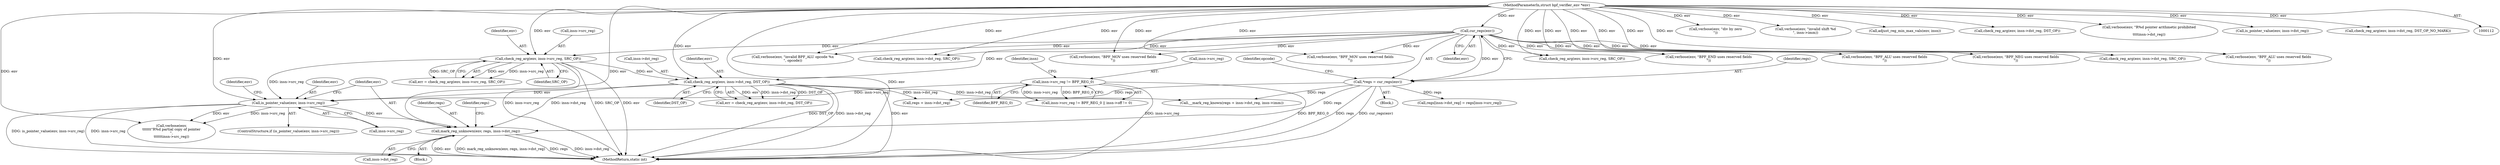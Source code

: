 digraph "0_linux_95a762e2c8c942780948091f8f2a4f32fce1ac6f@pointer" {
"1000393" [label="(Call,mark_reg_unknown(env, regs, insn->dst_reg))"];
"1000378" [label="(Call,is_pointer_value(env, insn->src_reg))"];
"1000329" [label="(Call,check_reg_arg(env, insn->dst_reg, DST_OP))"];
"1000296" [label="(Call,check_reg_arg(env, insn->src_reg, SRC_OP))"];
"1000119" [label="(Call,cur_regs(env))"];
"1000113" [label="(MethodParameterIn,struct bpf_verifier_env *env)"];
"1000310" [label="(Call,insn->src_reg != BPF_REG_0)"];
"1000117" [label="(Call,*regs = cur_regs(env))"];
"1000552" [label="(Call,verbose(env, \"div by zero\n\"))"];
"1000603" [label="(Call,verbose(env, \"invalid shift %d\n\", insn->imm))"];
"1000395" [label="(Identifier,regs)"];
"1000625" [label="(Call,adjust_reg_min_max_vals(env, insn))"];
"1000117" [label="(Call,*regs = cur_regs(env))"];
"1000294" [label="(Call,err = check_reg_arg(env, insn->src_reg, SRC_OP))"];
"1000321" [label="(Call,verbose(env, \"BPF_MOV uses reserved fields\n\"))"];
"1000251" [label="(Call,check_reg_arg(env, insn->dst_reg, DST_OP))"];
"1000309" [label="(Call,insn->src_reg != BPF_REG_0 || insn->off != 0)"];
"1000329" [label="(Call,check_reg_arg(env, insn->dst_reg, DST_OP))"];
"1000434" [label="(Call,__mark_reg_known(regs + insn->dst_reg, insn->imm))"];
"1000330" [label="(Identifier,env)"];
"1000301" [label="(Identifier,SRC_OP)"];
"1000435" [label="(Call,regs + insn->dst_reg)"];
"1000377" [label="(ControlStructure,if (is_pointer_value(env, insn->src_reg)))"];
"1000396" [label="(Call,insn->dst_reg)"];
"1000394" [label="(Identifier,env)"];
"1000240" [label="(Call,verbose(env, \"R%d pointer arithmetic prohibited\n\",\n\t\t\t\tinsn->dst_reg))"];
"1000113" [label="(MethodParameterIn,struct bpf_verifier_env *env)"];
"1000380" [label="(Call,insn->src_reg)"];
"1000449" [label="(Call,verbose(env, \"invalid BPF_ALU opcode %x\n\", opcode))"];
"1000385" [label="(Identifier,env)"];
"1000288" [label="(Call,verbose(env, \"BPF_MOV uses reserved fields\n\"))"];
"1000115" [label="(Block,)"];
"1000379" [label="(Identifier,env)"];
"1000331" [label="(Call,insn->dst_reg)"];
"1000169" [label="(Call,verbose(env, \"BPF_NEG uses reserved fields\n\"))"];
"1000311" [label="(Call,insn->src_reg)"];
"1000118" [label="(Identifier,regs)"];
"1000310" [label="(Call,insn->src_reg != BPF_REG_0)"];
"1000334" [label="(Identifier,DST_OP)"];
"1000119" [label="(Call,cur_regs(env))"];
"1000120" [label="(Identifier,env)"];
"1000376" [label="(Block,)"];
"1000479" [label="(Call,verbose(env, \"BPF_ALU uses reserved fields\n\"))"];
"1000314" [label="(Identifier,BPF_REG_0)"];
"1000296" [label="(Call,check_reg_arg(env, insn->src_reg, SRC_OP))"];
"1000487" [label="(Call,check_reg_arg(env, insn->src_reg, SRC_OP))"];
"1000215" [label="(Call,verbose(env, \"BPF_END uses reserved fields\n\"))"];
"1000223" [label="(Call,check_reg_arg(env, insn->dst_reg, SRC_OP))"];
"1000378" [label="(Call,is_pointer_value(env, insn->src_reg))"];
"1000317" [label="(Identifier,insn)"];
"1000298" [label="(Call,insn->src_reg)"];
"1000630" [label="(MethodReturn,static int)"];
"1000393" [label="(Call,mark_reg_unknown(env, regs, insn->dst_reg))"];
"1000297" [label="(Identifier,env)"];
"1000402" [label="(Identifier,regs)"];
"1000355" [label="(Call,regs[insn->dst_reg] = regs[insn->src_reg])"];
"1000512" [label="(Call,verbose(env, \"BPF_ALU uses reserved fields\n\"))"];
"1000520" [label="(Call,check_reg_arg(env, insn->dst_reg, SRC_OP))"];
"1000234" [label="(Call,is_pointer_value(env, insn->dst_reg))"];
"1000384" [label="(Call,verbose(env,\n\t\t\t\t\t\t\"R%d partial copy of pointer\n\",\n\t\t\t\t\t\tinsn->src_reg))"];
"1000327" [label="(Call,err = check_reg_arg(env, insn->dst_reg, DST_OP))"];
"1000123" [label="(Identifier,opcode)"];
"1000614" [label="(Call,check_reg_arg(env, insn->dst_reg, DST_OP_NO_MARK))"];
"1000393" -> "1000376"  [label="AST: "];
"1000393" -> "1000396"  [label="CFG: "];
"1000394" -> "1000393"  [label="AST: "];
"1000395" -> "1000393"  [label="AST: "];
"1000396" -> "1000393"  [label="AST: "];
"1000402" -> "1000393"  [label="CFG: "];
"1000393" -> "1000630"  [label="DDG: insn->dst_reg"];
"1000393" -> "1000630"  [label="DDG: env"];
"1000393" -> "1000630"  [label="DDG: mark_reg_unknown(env, regs, insn->dst_reg)"];
"1000393" -> "1000630"  [label="DDG: regs"];
"1000378" -> "1000393"  [label="DDG: env"];
"1000113" -> "1000393"  [label="DDG: env"];
"1000117" -> "1000393"  [label="DDG: regs"];
"1000329" -> "1000393"  [label="DDG: insn->dst_reg"];
"1000378" -> "1000377"  [label="AST: "];
"1000378" -> "1000380"  [label="CFG: "];
"1000379" -> "1000378"  [label="AST: "];
"1000380" -> "1000378"  [label="AST: "];
"1000385" -> "1000378"  [label="CFG: "];
"1000394" -> "1000378"  [label="CFG: "];
"1000378" -> "1000630"  [label="DDG: insn->src_reg"];
"1000378" -> "1000630"  [label="DDG: is_pointer_value(env, insn->src_reg)"];
"1000329" -> "1000378"  [label="DDG: env"];
"1000113" -> "1000378"  [label="DDG: env"];
"1000296" -> "1000378"  [label="DDG: insn->src_reg"];
"1000310" -> "1000378"  [label="DDG: insn->src_reg"];
"1000378" -> "1000384"  [label="DDG: env"];
"1000378" -> "1000384"  [label="DDG: insn->src_reg"];
"1000329" -> "1000327"  [label="AST: "];
"1000329" -> "1000334"  [label="CFG: "];
"1000330" -> "1000329"  [label="AST: "];
"1000331" -> "1000329"  [label="AST: "];
"1000334" -> "1000329"  [label="AST: "];
"1000327" -> "1000329"  [label="CFG: "];
"1000329" -> "1000630"  [label="DDG: DST_OP"];
"1000329" -> "1000630"  [label="DDG: insn->dst_reg"];
"1000329" -> "1000630"  [label="DDG: env"];
"1000329" -> "1000327"  [label="DDG: env"];
"1000329" -> "1000327"  [label="DDG: insn->dst_reg"];
"1000329" -> "1000327"  [label="DDG: DST_OP"];
"1000296" -> "1000329"  [label="DDG: env"];
"1000119" -> "1000329"  [label="DDG: env"];
"1000113" -> "1000329"  [label="DDG: env"];
"1000329" -> "1000434"  [label="DDG: insn->dst_reg"];
"1000329" -> "1000435"  [label="DDG: insn->dst_reg"];
"1000296" -> "1000294"  [label="AST: "];
"1000296" -> "1000301"  [label="CFG: "];
"1000297" -> "1000296"  [label="AST: "];
"1000298" -> "1000296"  [label="AST: "];
"1000301" -> "1000296"  [label="AST: "];
"1000294" -> "1000296"  [label="CFG: "];
"1000296" -> "1000630"  [label="DDG: insn->src_reg"];
"1000296" -> "1000630"  [label="DDG: SRC_OP"];
"1000296" -> "1000630"  [label="DDG: env"];
"1000296" -> "1000294"  [label="DDG: env"];
"1000296" -> "1000294"  [label="DDG: insn->src_reg"];
"1000296" -> "1000294"  [label="DDG: SRC_OP"];
"1000119" -> "1000296"  [label="DDG: env"];
"1000113" -> "1000296"  [label="DDG: env"];
"1000119" -> "1000117"  [label="AST: "];
"1000119" -> "1000120"  [label="CFG: "];
"1000120" -> "1000119"  [label="AST: "];
"1000117" -> "1000119"  [label="CFG: "];
"1000119" -> "1000117"  [label="DDG: env"];
"1000113" -> "1000119"  [label="DDG: env"];
"1000119" -> "1000169"  [label="DDG: env"];
"1000119" -> "1000215"  [label="DDG: env"];
"1000119" -> "1000223"  [label="DDG: env"];
"1000119" -> "1000288"  [label="DDG: env"];
"1000119" -> "1000321"  [label="DDG: env"];
"1000119" -> "1000449"  [label="DDG: env"];
"1000119" -> "1000479"  [label="DDG: env"];
"1000119" -> "1000487"  [label="DDG: env"];
"1000119" -> "1000512"  [label="DDG: env"];
"1000119" -> "1000520"  [label="DDG: env"];
"1000113" -> "1000112"  [label="AST: "];
"1000113" -> "1000630"  [label="DDG: env"];
"1000113" -> "1000169"  [label="DDG: env"];
"1000113" -> "1000215"  [label="DDG: env"];
"1000113" -> "1000223"  [label="DDG: env"];
"1000113" -> "1000234"  [label="DDG: env"];
"1000113" -> "1000240"  [label="DDG: env"];
"1000113" -> "1000251"  [label="DDG: env"];
"1000113" -> "1000288"  [label="DDG: env"];
"1000113" -> "1000321"  [label="DDG: env"];
"1000113" -> "1000384"  [label="DDG: env"];
"1000113" -> "1000449"  [label="DDG: env"];
"1000113" -> "1000479"  [label="DDG: env"];
"1000113" -> "1000487"  [label="DDG: env"];
"1000113" -> "1000512"  [label="DDG: env"];
"1000113" -> "1000520"  [label="DDG: env"];
"1000113" -> "1000552"  [label="DDG: env"];
"1000113" -> "1000603"  [label="DDG: env"];
"1000113" -> "1000614"  [label="DDG: env"];
"1000113" -> "1000625"  [label="DDG: env"];
"1000310" -> "1000309"  [label="AST: "];
"1000310" -> "1000314"  [label="CFG: "];
"1000311" -> "1000310"  [label="AST: "];
"1000314" -> "1000310"  [label="AST: "];
"1000317" -> "1000310"  [label="CFG: "];
"1000309" -> "1000310"  [label="CFG: "];
"1000310" -> "1000630"  [label="DDG: insn->src_reg"];
"1000310" -> "1000630"  [label="DDG: BPF_REG_0"];
"1000310" -> "1000309"  [label="DDG: insn->src_reg"];
"1000310" -> "1000309"  [label="DDG: BPF_REG_0"];
"1000117" -> "1000115"  [label="AST: "];
"1000118" -> "1000117"  [label="AST: "];
"1000123" -> "1000117"  [label="CFG: "];
"1000117" -> "1000630"  [label="DDG: regs"];
"1000117" -> "1000630"  [label="DDG: cur_regs(env)"];
"1000117" -> "1000355"  [label="DDG: regs"];
"1000117" -> "1000434"  [label="DDG: regs"];
"1000117" -> "1000435"  [label="DDG: regs"];
}
